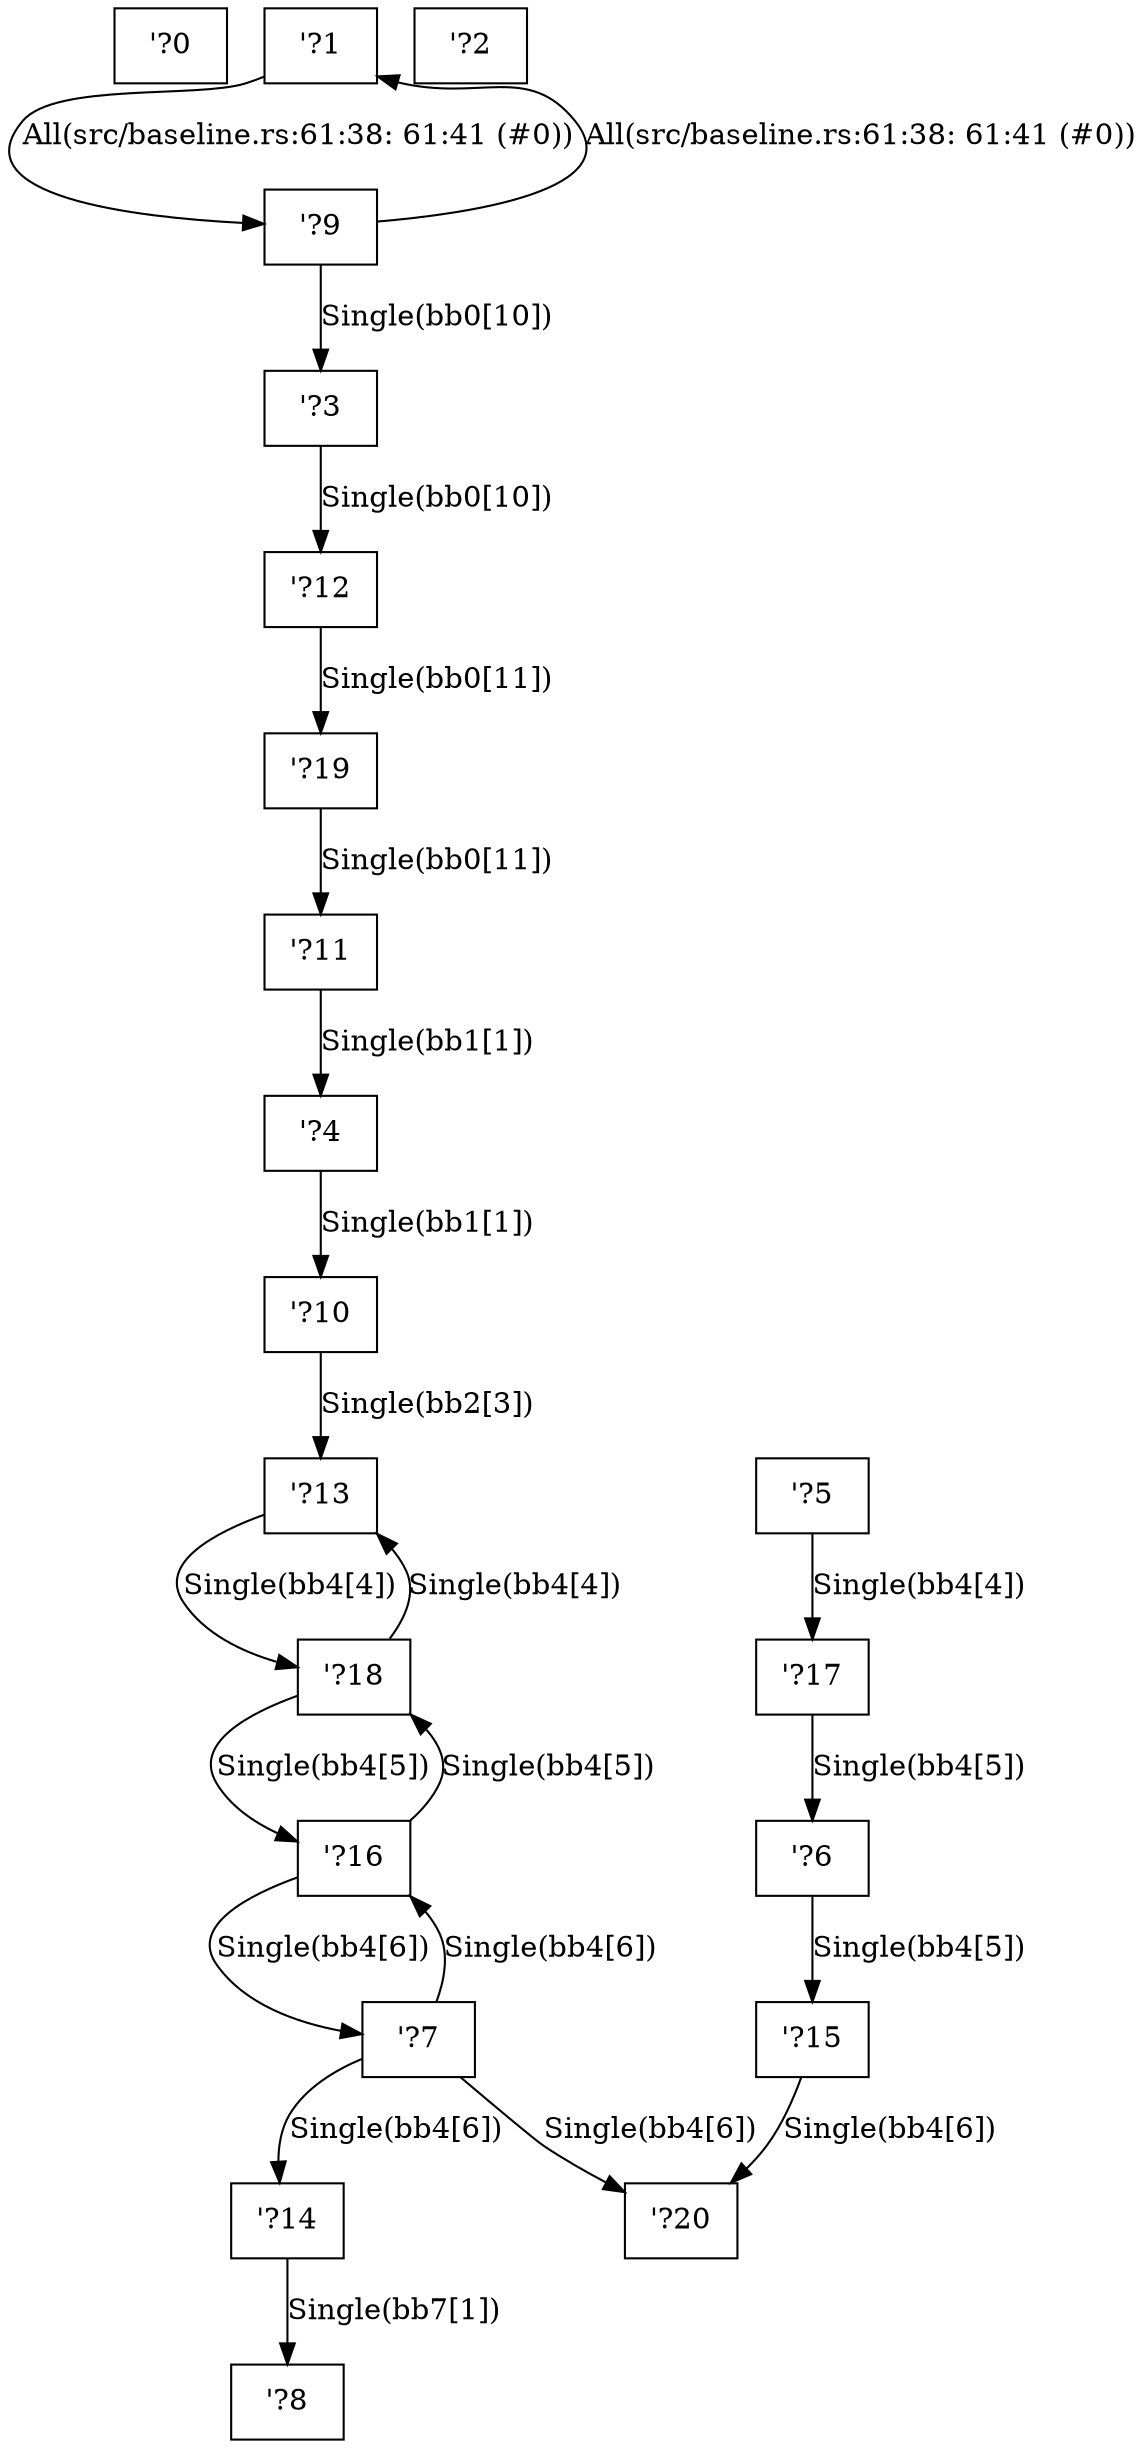 digraph RegionInferenceContext {
    r0[label="\'?0"][shape="box"];
    r1[label="\'?1"][shape="box"];
    r2[label="\'?2"][shape="box"];
    r3[label="\'?3"][shape="box"];
    r4[label="\'?4"][shape="box"];
    r5[label="\'?5"][shape="box"];
    r6[label="\'?6"][shape="box"];
    r7[label="\'?7"][shape="box"];
    r8[label="\'?8"][shape="box"];
    r9[label="\'?9"][shape="box"];
    r10[label="\'?10"][shape="box"];
    r11[label="\'?11"][shape="box"];
    r12[label="\'?12"][shape="box"];
    r13[label="\'?13"][shape="box"];
    r14[label="\'?14"][shape="box"];
    r15[label="\'?15"][shape="box"];
    r16[label="\'?16"][shape="box"];
    r17[label="\'?17"][shape="box"];
    r18[label="\'?18"][shape="box"];
    r19[label="\'?19"][shape="box"];
    r20[label="\'?20"][shape="box"];
    r14 -> r8[label="Single(bb7[1])"];
    r3 -> r12[label="Single(bb0[10])"];
    r9 -> r3[label="Single(bb0[10])"];
    r19 -> r11[label="Single(bb0[11])"];
    r12 -> r19[label="Single(bb0[11])"];
    r4 -> r10[label="Single(bb1[1])"];
    r11 -> r4[label="Single(bb1[1])"];
    r10 -> r13[label="Single(bb2[3])"];
    r5 -> r17[label="Single(bb4[4])"];
    r18 -> r13[label="Single(bb4[4])"];
    r13 -> r18[label="Single(bb4[4])"];
    r6 -> r15[label="Single(bb4[5])"];
    r16 -> r18[label="Single(bb4[5])"];
    r18 -> r16[label="Single(bb4[5])"];
    r17 -> r6[label="Single(bb4[5])"];
    r7 -> r20[label="Single(bb4[6])"];
    r7 -> r14[label="Single(bb4[6])"];
    r15 -> r20[label="Single(bb4[6])"];
    r7 -> r16[label="Single(bb4[6])"];
    r16 -> r7[label="Single(bb4[6])"];
    r1 -> r9[label="All(src/baseline.rs:61:38: 61:41 (#0))"];
    r9 -> r1[label="All(src/baseline.rs:61:38: 61:41 (#0))"];
}
